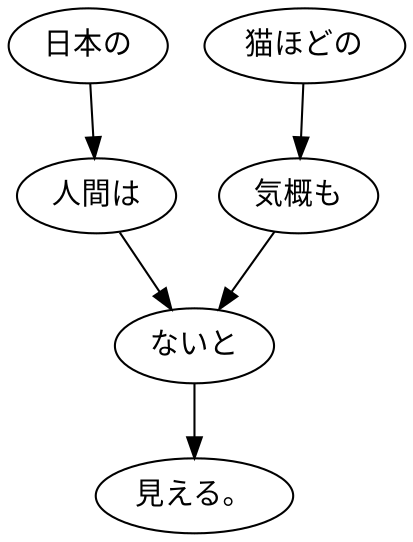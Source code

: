 digraph graph6672 {
	node0 [label="日本の"];
	node1 [label="人間は"];
	node2 [label="猫ほどの"];
	node3 [label="気概も"];
	node4 [label="ないと"];
	node5 [label="見える。"];
	node0 -> node1;
	node1 -> node4;
	node2 -> node3;
	node3 -> node4;
	node4 -> node5;
}
